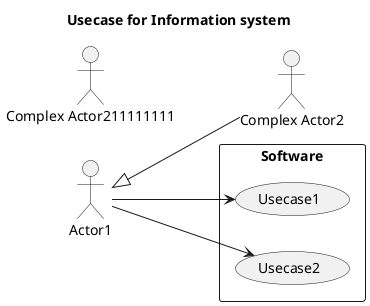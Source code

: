 @startuml

title Usecase for Information system

left to right direction

actor Actor1
actor :Complex Actor211111111:

Actor1 <|-- :Complex Actor2:

rectangle Software {
    usecase (Usecase1)
    usecase (Usecase2)
    
    Actor1 --> (Usecase1)
    Actor1 --> (Usecase2)
}

@enduml

